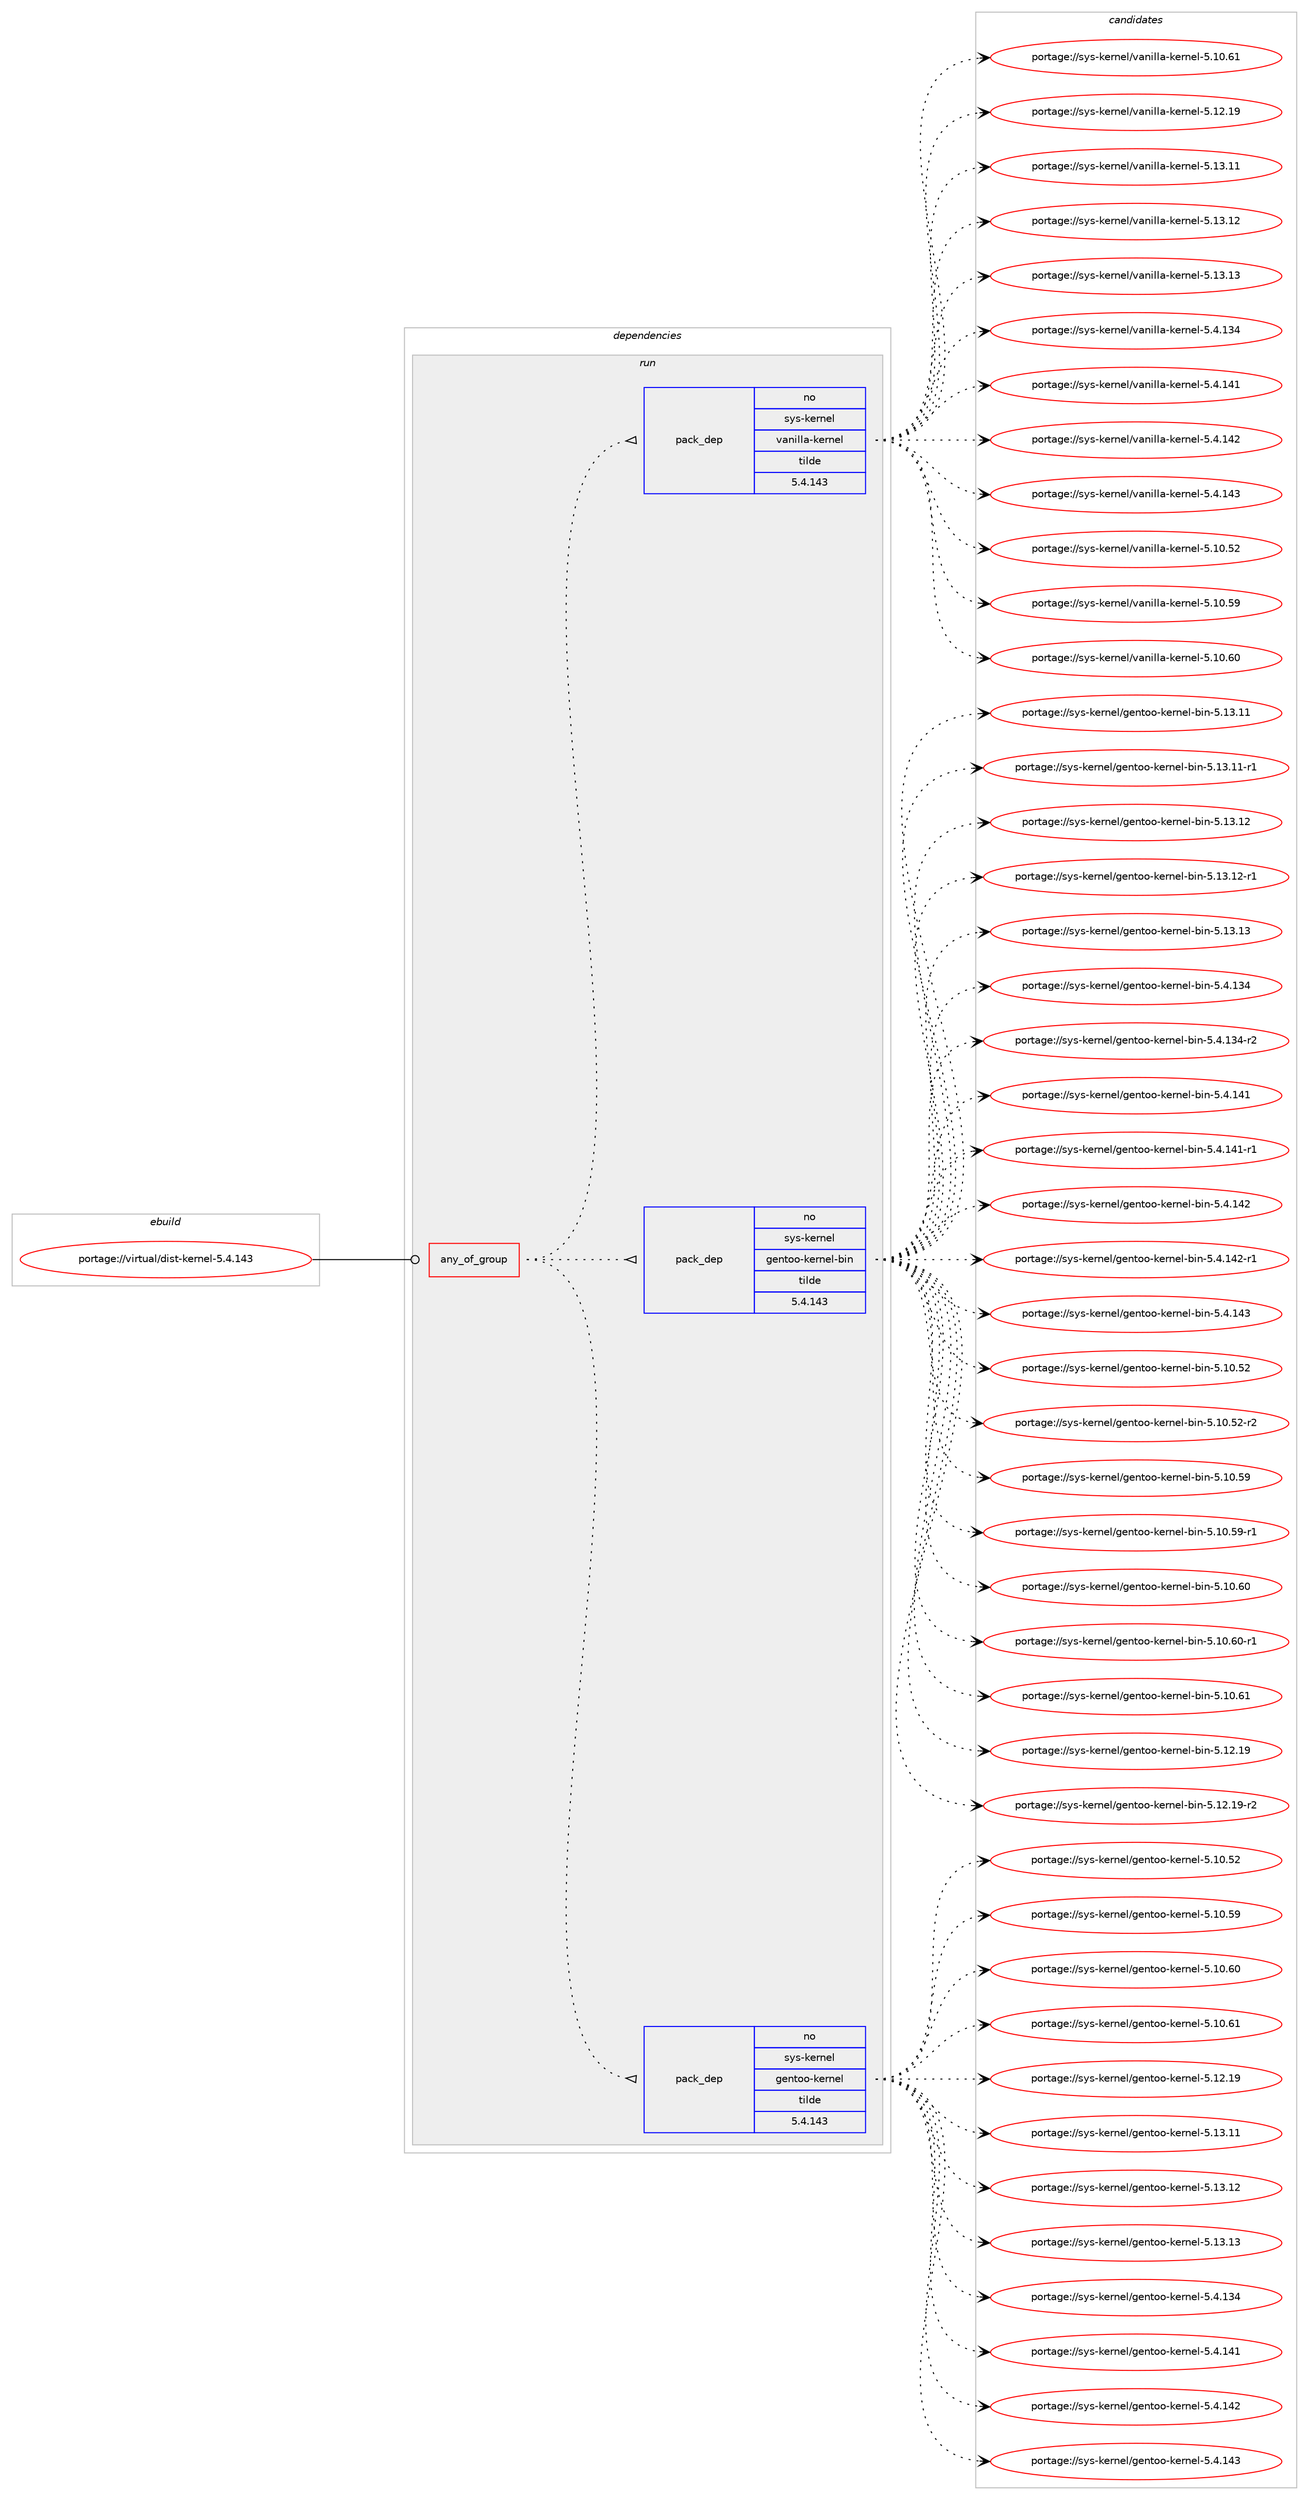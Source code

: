digraph prolog {

# *************
# Graph options
# *************

newrank=true;
concentrate=true;
compound=true;
graph [rankdir=LR,fontname=Helvetica,fontsize=10,ranksep=1.5];#, ranksep=2.5, nodesep=0.2];
edge  [arrowhead=vee];
node  [fontname=Helvetica,fontsize=10];

# **********
# The ebuild
# **********

subgraph cluster_leftcol {
color=gray;
rank=same;
label=<<i>ebuild</i>>;
id [label="portage://virtual/dist-kernel-5.4.143", color=red, width=4, href="../virtual/dist-kernel-5.4.143.svg"];
}

# ****************
# The dependencies
# ****************

subgraph cluster_midcol {
color=gray;
label=<<i>dependencies</i>>;
subgraph cluster_compile {
fillcolor="#eeeeee";
style=filled;
label=<<i>compile</i>>;
}
subgraph cluster_compileandrun {
fillcolor="#eeeeee";
style=filled;
label=<<i>compile and run</i>>;
}
subgraph cluster_run {
fillcolor="#eeeeee";
style=filled;
label=<<i>run</i>>;
subgraph any24 {
dependency545 [label=<<TABLE BORDER="0" CELLBORDER="1" CELLSPACING="0" CELLPADDING="4"><TR><TD CELLPADDING="10">any_of_group</TD></TR></TABLE>>, shape=none, color=red];subgraph pack253 {
dependency546 [label=<<TABLE BORDER="0" CELLBORDER="1" CELLSPACING="0" CELLPADDING="4" WIDTH="220"><TR><TD ROWSPAN="6" CELLPADDING="30">pack_dep</TD></TR><TR><TD WIDTH="110">no</TD></TR><TR><TD>sys-kernel</TD></TR><TR><TD>gentoo-kernel</TD></TR><TR><TD>tilde</TD></TR><TR><TD>5.4.143</TD></TR></TABLE>>, shape=none, color=blue];
}
dependency545:e -> dependency546:w [weight=20,style="dotted",arrowhead="oinv"];
subgraph pack254 {
dependency547 [label=<<TABLE BORDER="0" CELLBORDER="1" CELLSPACING="0" CELLPADDING="4" WIDTH="220"><TR><TD ROWSPAN="6" CELLPADDING="30">pack_dep</TD></TR><TR><TD WIDTH="110">no</TD></TR><TR><TD>sys-kernel</TD></TR><TR><TD>gentoo-kernel-bin</TD></TR><TR><TD>tilde</TD></TR><TR><TD>5.4.143</TD></TR></TABLE>>, shape=none, color=blue];
}
dependency545:e -> dependency547:w [weight=20,style="dotted",arrowhead="oinv"];
subgraph pack255 {
dependency548 [label=<<TABLE BORDER="0" CELLBORDER="1" CELLSPACING="0" CELLPADDING="4" WIDTH="220"><TR><TD ROWSPAN="6" CELLPADDING="30">pack_dep</TD></TR><TR><TD WIDTH="110">no</TD></TR><TR><TD>sys-kernel</TD></TR><TR><TD>vanilla-kernel</TD></TR><TR><TD>tilde</TD></TR><TR><TD>5.4.143</TD></TR></TABLE>>, shape=none, color=blue];
}
dependency545:e -> dependency548:w [weight=20,style="dotted",arrowhead="oinv"];
}
id:e -> dependency545:w [weight=20,style="solid",arrowhead="odot"];
}
}

# **************
# The candidates
# **************

subgraph cluster_choices {
rank=same;
color=gray;
label=<<i>candidates</i>>;

subgraph choice253 {
color=black;
nodesep=1;
choice1151211154510710111411010110847103101110116111111451071011141101011084553464948465350 [label="portage://sys-kernel/gentoo-kernel-5.10.52", color=red, width=4,href="../sys-kernel/gentoo-kernel-5.10.52.svg"];
choice1151211154510710111411010110847103101110116111111451071011141101011084553464948465357 [label="portage://sys-kernel/gentoo-kernel-5.10.59", color=red, width=4,href="../sys-kernel/gentoo-kernel-5.10.59.svg"];
choice1151211154510710111411010110847103101110116111111451071011141101011084553464948465448 [label="portage://sys-kernel/gentoo-kernel-5.10.60", color=red, width=4,href="../sys-kernel/gentoo-kernel-5.10.60.svg"];
choice1151211154510710111411010110847103101110116111111451071011141101011084553464948465449 [label="portage://sys-kernel/gentoo-kernel-5.10.61", color=red, width=4,href="../sys-kernel/gentoo-kernel-5.10.61.svg"];
choice1151211154510710111411010110847103101110116111111451071011141101011084553464950464957 [label="portage://sys-kernel/gentoo-kernel-5.12.19", color=red, width=4,href="../sys-kernel/gentoo-kernel-5.12.19.svg"];
choice1151211154510710111411010110847103101110116111111451071011141101011084553464951464949 [label="portage://sys-kernel/gentoo-kernel-5.13.11", color=red, width=4,href="../sys-kernel/gentoo-kernel-5.13.11.svg"];
choice1151211154510710111411010110847103101110116111111451071011141101011084553464951464950 [label="portage://sys-kernel/gentoo-kernel-5.13.12", color=red, width=4,href="../sys-kernel/gentoo-kernel-5.13.12.svg"];
choice1151211154510710111411010110847103101110116111111451071011141101011084553464951464951 [label="portage://sys-kernel/gentoo-kernel-5.13.13", color=red, width=4,href="../sys-kernel/gentoo-kernel-5.13.13.svg"];
choice1151211154510710111411010110847103101110116111111451071011141101011084553465246495152 [label="portage://sys-kernel/gentoo-kernel-5.4.134", color=red, width=4,href="../sys-kernel/gentoo-kernel-5.4.134.svg"];
choice1151211154510710111411010110847103101110116111111451071011141101011084553465246495249 [label="portage://sys-kernel/gentoo-kernel-5.4.141", color=red, width=4,href="../sys-kernel/gentoo-kernel-5.4.141.svg"];
choice1151211154510710111411010110847103101110116111111451071011141101011084553465246495250 [label="portage://sys-kernel/gentoo-kernel-5.4.142", color=red, width=4,href="../sys-kernel/gentoo-kernel-5.4.142.svg"];
choice1151211154510710111411010110847103101110116111111451071011141101011084553465246495251 [label="portage://sys-kernel/gentoo-kernel-5.4.143", color=red, width=4,href="../sys-kernel/gentoo-kernel-5.4.143.svg"];
dependency546:e -> choice1151211154510710111411010110847103101110116111111451071011141101011084553464948465350:w [style=dotted,weight="100"];
dependency546:e -> choice1151211154510710111411010110847103101110116111111451071011141101011084553464948465357:w [style=dotted,weight="100"];
dependency546:e -> choice1151211154510710111411010110847103101110116111111451071011141101011084553464948465448:w [style=dotted,weight="100"];
dependency546:e -> choice1151211154510710111411010110847103101110116111111451071011141101011084553464948465449:w [style=dotted,weight="100"];
dependency546:e -> choice1151211154510710111411010110847103101110116111111451071011141101011084553464950464957:w [style=dotted,weight="100"];
dependency546:e -> choice1151211154510710111411010110847103101110116111111451071011141101011084553464951464949:w [style=dotted,weight="100"];
dependency546:e -> choice1151211154510710111411010110847103101110116111111451071011141101011084553464951464950:w [style=dotted,weight="100"];
dependency546:e -> choice1151211154510710111411010110847103101110116111111451071011141101011084553464951464951:w [style=dotted,weight="100"];
dependency546:e -> choice1151211154510710111411010110847103101110116111111451071011141101011084553465246495152:w [style=dotted,weight="100"];
dependency546:e -> choice1151211154510710111411010110847103101110116111111451071011141101011084553465246495249:w [style=dotted,weight="100"];
dependency546:e -> choice1151211154510710111411010110847103101110116111111451071011141101011084553465246495250:w [style=dotted,weight="100"];
dependency546:e -> choice1151211154510710111411010110847103101110116111111451071011141101011084553465246495251:w [style=dotted,weight="100"];
}
subgraph choice254 {
color=black;
nodesep=1;
choice11512111545107101114110101108471031011101161111114510710111411010110845981051104553464948465350 [label="portage://sys-kernel/gentoo-kernel-bin-5.10.52", color=red, width=4,href="../sys-kernel/gentoo-kernel-bin-5.10.52.svg"];
choice115121115451071011141101011084710310111011611111145107101114110101108459810511045534649484653504511450 [label="portage://sys-kernel/gentoo-kernel-bin-5.10.52-r2", color=red, width=4,href="../sys-kernel/gentoo-kernel-bin-5.10.52-r2.svg"];
choice11512111545107101114110101108471031011101161111114510710111411010110845981051104553464948465357 [label="portage://sys-kernel/gentoo-kernel-bin-5.10.59", color=red, width=4,href="../sys-kernel/gentoo-kernel-bin-5.10.59.svg"];
choice115121115451071011141101011084710310111011611111145107101114110101108459810511045534649484653574511449 [label="portage://sys-kernel/gentoo-kernel-bin-5.10.59-r1", color=red, width=4,href="../sys-kernel/gentoo-kernel-bin-5.10.59-r1.svg"];
choice11512111545107101114110101108471031011101161111114510710111411010110845981051104553464948465448 [label="portage://sys-kernel/gentoo-kernel-bin-5.10.60", color=red, width=4,href="../sys-kernel/gentoo-kernel-bin-5.10.60.svg"];
choice115121115451071011141101011084710310111011611111145107101114110101108459810511045534649484654484511449 [label="portage://sys-kernel/gentoo-kernel-bin-5.10.60-r1", color=red, width=4,href="../sys-kernel/gentoo-kernel-bin-5.10.60-r1.svg"];
choice11512111545107101114110101108471031011101161111114510710111411010110845981051104553464948465449 [label="portage://sys-kernel/gentoo-kernel-bin-5.10.61", color=red, width=4,href="../sys-kernel/gentoo-kernel-bin-5.10.61.svg"];
choice11512111545107101114110101108471031011101161111114510710111411010110845981051104553464950464957 [label="portage://sys-kernel/gentoo-kernel-bin-5.12.19", color=red, width=4,href="../sys-kernel/gentoo-kernel-bin-5.12.19.svg"];
choice115121115451071011141101011084710310111011611111145107101114110101108459810511045534649504649574511450 [label="portage://sys-kernel/gentoo-kernel-bin-5.12.19-r2", color=red, width=4,href="../sys-kernel/gentoo-kernel-bin-5.12.19-r2.svg"];
choice11512111545107101114110101108471031011101161111114510710111411010110845981051104553464951464949 [label="portage://sys-kernel/gentoo-kernel-bin-5.13.11", color=red, width=4,href="../sys-kernel/gentoo-kernel-bin-5.13.11.svg"];
choice115121115451071011141101011084710310111011611111145107101114110101108459810511045534649514649494511449 [label="portage://sys-kernel/gentoo-kernel-bin-5.13.11-r1", color=red, width=4,href="../sys-kernel/gentoo-kernel-bin-5.13.11-r1.svg"];
choice11512111545107101114110101108471031011101161111114510710111411010110845981051104553464951464950 [label="portage://sys-kernel/gentoo-kernel-bin-5.13.12", color=red, width=4,href="../sys-kernel/gentoo-kernel-bin-5.13.12.svg"];
choice115121115451071011141101011084710310111011611111145107101114110101108459810511045534649514649504511449 [label="portage://sys-kernel/gentoo-kernel-bin-5.13.12-r1", color=red, width=4,href="../sys-kernel/gentoo-kernel-bin-5.13.12-r1.svg"];
choice11512111545107101114110101108471031011101161111114510710111411010110845981051104553464951464951 [label="portage://sys-kernel/gentoo-kernel-bin-5.13.13", color=red, width=4,href="../sys-kernel/gentoo-kernel-bin-5.13.13.svg"];
choice11512111545107101114110101108471031011101161111114510710111411010110845981051104553465246495152 [label="portage://sys-kernel/gentoo-kernel-bin-5.4.134", color=red, width=4,href="../sys-kernel/gentoo-kernel-bin-5.4.134.svg"];
choice115121115451071011141101011084710310111011611111145107101114110101108459810511045534652464951524511450 [label="portage://sys-kernel/gentoo-kernel-bin-5.4.134-r2", color=red, width=4,href="../sys-kernel/gentoo-kernel-bin-5.4.134-r2.svg"];
choice11512111545107101114110101108471031011101161111114510710111411010110845981051104553465246495249 [label="portage://sys-kernel/gentoo-kernel-bin-5.4.141", color=red, width=4,href="../sys-kernel/gentoo-kernel-bin-5.4.141.svg"];
choice115121115451071011141101011084710310111011611111145107101114110101108459810511045534652464952494511449 [label="portage://sys-kernel/gentoo-kernel-bin-5.4.141-r1", color=red, width=4,href="../sys-kernel/gentoo-kernel-bin-5.4.141-r1.svg"];
choice11512111545107101114110101108471031011101161111114510710111411010110845981051104553465246495250 [label="portage://sys-kernel/gentoo-kernel-bin-5.4.142", color=red, width=4,href="../sys-kernel/gentoo-kernel-bin-5.4.142.svg"];
choice115121115451071011141101011084710310111011611111145107101114110101108459810511045534652464952504511449 [label="portage://sys-kernel/gentoo-kernel-bin-5.4.142-r1", color=red, width=4,href="../sys-kernel/gentoo-kernel-bin-5.4.142-r1.svg"];
choice11512111545107101114110101108471031011101161111114510710111411010110845981051104553465246495251 [label="portage://sys-kernel/gentoo-kernel-bin-5.4.143", color=red, width=4,href="../sys-kernel/gentoo-kernel-bin-5.4.143.svg"];
dependency547:e -> choice11512111545107101114110101108471031011101161111114510710111411010110845981051104553464948465350:w [style=dotted,weight="100"];
dependency547:e -> choice115121115451071011141101011084710310111011611111145107101114110101108459810511045534649484653504511450:w [style=dotted,weight="100"];
dependency547:e -> choice11512111545107101114110101108471031011101161111114510710111411010110845981051104553464948465357:w [style=dotted,weight="100"];
dependency547:e -> choice115121115451071011141101011084710310111011611111145107101114110101108459810511045534649484653574511449:w [style=dotted,weight="100"];
dependency547:e -> choice11512111545107101114110101108471031011101161111114510710111411010110845981051104553464948465448:w [style=dotted,weight="100"];
dependency547:e -> choice115121115451071011141101011084710310111011611111145107101114110101108459810511045534649484654484511449:w [style=dotted,weight="100"];
dependency547:e -> choice11512111545107101114110101108471031011101161111114510710111411010110845981051104553464948465449:w [style=dotted,weight="100"];
dependency547:e -> choice11512111545107101114110101108471031011101161111114510710111411010110845981051104553464950464957:w [style=dotted,weight="100"];
dependency547:e -> choice115121115451071011141101011084710310111011611111145107101114110101108459810511045534649504649574511450:w [style=dotted,weight="100"];
dependency547:e -> choice11512111545107101114110101108471031011101161111114510710111411010110845981051104553464951464949:w [style=dotted,weight="100"];
dependency547:e -> choice115121115451071011141101011084710310111011611111145107101114110101108459810511045534649514649494511449:w [style=dotted,weight="100"];
dependency547:e -> choice11512111545107101114110101108471031011101161111114510710111411010110845981051104553464951464950:w [style=dotted,weight="100"];
dependency547:e -> choice115121115451071011141101011084710310111011611111145107101114110101108459810511045534649514649504511449:w [style=dotted,weight="100"];
dependency547:e -> choice11512111545107101114110101108471031011101161111114510710111411010110845981051104553464951464951:w [style=dotted,weight="100"];
dependency547:e -> choice11512111545107101114110101108471031011101161111114510710111411010110845981051104553465246495152:w [style=dotted,weight="100"];
dependency547:e -> choice115121115451071011141101011084710310111011611111145107101114110101108459810511045534652464951524511450:w [style=dotted,weight="100"];
dependency547:e -> choice11512111545107101114110101108471031011101161111114510710111411010110845981051104553465246495249:w [style=dotted,weight="100"];
dependency547:e -> choice115121115451071011141101011084710310111011611111145107101114110101108459810511045534652464952494511449:w [style=dotted,weight="100"];
dependency547:e -> choice11512111545107101114110101108471031011101161111114510710111411010110845981051104553465246495250:w [style=dotted,weight="100"];
dependency547:e -> choice115121115451071011141101011084710310111011611111145107101114110101108459810511045534652464952504511449:w [style=dotted,weight="100"];
dependency547:e -> choice11512111545107101114110101108471031011101161111114510710111411010110845981051104553465246495251:w [style=dotted,weight="100"];
}
subgraph choice255 {
color=black;
nodesep=1;
choice11512111545107101114110101108471189711010510810897451071011141101011084553464948465350 [label="portage://sys-kernel/vanilla-kernel-5.10.52", color=red, width=4,href="../sys-kernel/vanilla-kernel-5.10.52.svg"];
choice11512111545107101114110101108471189711010510810897451071011141101011084553464948465357 [label="portage://sys-kernel/vanilla-kernel-5.10.59", color=red, width=4,href="../sys-kernel/vanilla-kernel-5.10.59.svg"];
choice11512111545107101114110101108471189711010510810897451071011141101011084553464948465448 [label="portage://sys-kernel/vanilla-kernel-5.10.60", color=red, width=4,href="../sys-kernel/vanilla-kernel-5.10.60.svg"];
choice11512111545107101114110101108471189711010510810897451071011141101011084553464948465449 [label="portage://sys-kernel/vanilla-kernel-5.10.61", color=red, width=4,href="../sys-kernel/vanilla-kernel-5.10.61.svg"];
choice11512111545107101114110101108471189711010510810897451071011141101011084553464950464957 [label="portage://sys-kernel/vanilla-kernel-5.12.19", color=red, width=4,href="../sys-kernel/vanilla-kernel-5.12.19.svg"];
choice11512111545107101114110101108471189711010510810897451071011141101011084553464951464949 [label="portage://sys-kernel/vanilla-kernel-5.13.11", color=red, width=4,href="../sys-kernel/vanilla-kernel-5.13.11.svg"];
choice11512111545107101114110101108471189711010510810897451071011141101011084553464951464950 [label="portage://sys-kernel/vanilla-kernel-5.13.12", color=red, width=4,href="../sys-kernel/vanilla-kernel-5.13.12.svg"];
choice11512111545107101114110101108471189711010510810897451071011141101011084553464951464951 [label="portage://sys-kernel/vanilla-kernel-5.13.13", color=red, width=4,href="../sys-kernel/vanilla-kernel-5.13.13.svg"];
choice11512111545107101114110101108471189711010510810897451071011141101011084553465246495152 [label="portage://sys-kernel/vanilla-kernel-5.4.134", color=red, width=4,href="../sys-kernel/vanilla-kernel-5.4.134.svg"];
choice11512111545107101114110101108471189711010510810897451071011141101011084553465246495249 [label="portage://sys-kernel/vanilla-kernel-5.4.141", color=red, width=4,href="../sys-kernel/vanilla-kernel-5.4.141.svg"];
choice11512111545107101114110101108471189711010510810897451071011141101011084553465246495250 [label="portage://sys-kernel/vanilla-kernel-5.4.142", color=red, width=4,href="../sys-kernel/vanilla-kernel-5.4.142.svg"];
choice11512111545107101114110101108471189711010510810897451071011141101011084553465246495251 [label="portage://sys-kernel/vanilla-kernel-5.4.143", color=red, width=4,href="../sys-kernel/vanilla-kernel-5.4.143.svg"];
dependency548:e -> choice11512111545107101114110101108471189711010510810897451071011141101011084553464948465350:w [style=dotted,weight="100"];
dependency548:e -> choice11512111545107101114110101108471189711010510810897451071011141101011084553464948465357:w [style=dotted,weight="100"];
dependency548:e -> choice11512111545107101114110101108471189711010510810897451071011141101011084553464948465448:w [style=dotted,weight="100"];
dependency548:e -> choice11512111545107101114110101108471189711010510810897451071011141101011084553464948465449:w [style=dotted,weight="100"];
dependency548:e -> choice11512111545107101114110101108471189711010510810897451071011141101011084553464950464957:w [style=dotted,weight="100"];
dependency548:e -> choice11512111545107101114110101108471189711010510810897451071011141101011084553464951464949:w [style=dotted,weight="100"];
dependency548:e -> choice11512111545107101114110101108471189711010510810897451071011141101011084553464951464950:w [style=dotted,weight="100"];
dependency548:e -> choice11512111545107101114110101108471189711010510810897451071011141101011084553464951464951:w [style=dotted,weight="100"];
dependency548:e -> choice11512111545107101114110101108471189711010510810897451071011141101011084553465246495152:w [style=dotted,weight="100"];
dependency548:e -> choice11512111545107101114110101108471189711010510810897451071011141101011084553465246495249:w [style=dotted,weight="100"];
dependency548:e -> choice11512111545107101114110101108471189711010510810897451071011141101011084553465246495250:w [style=dotted,weight="100"];
dependency548:e -> choice11512111545107101114110101108471189711010510810897451071011141101011084553465246495251:w [style=dotted,weight="100"];
}
}

}
